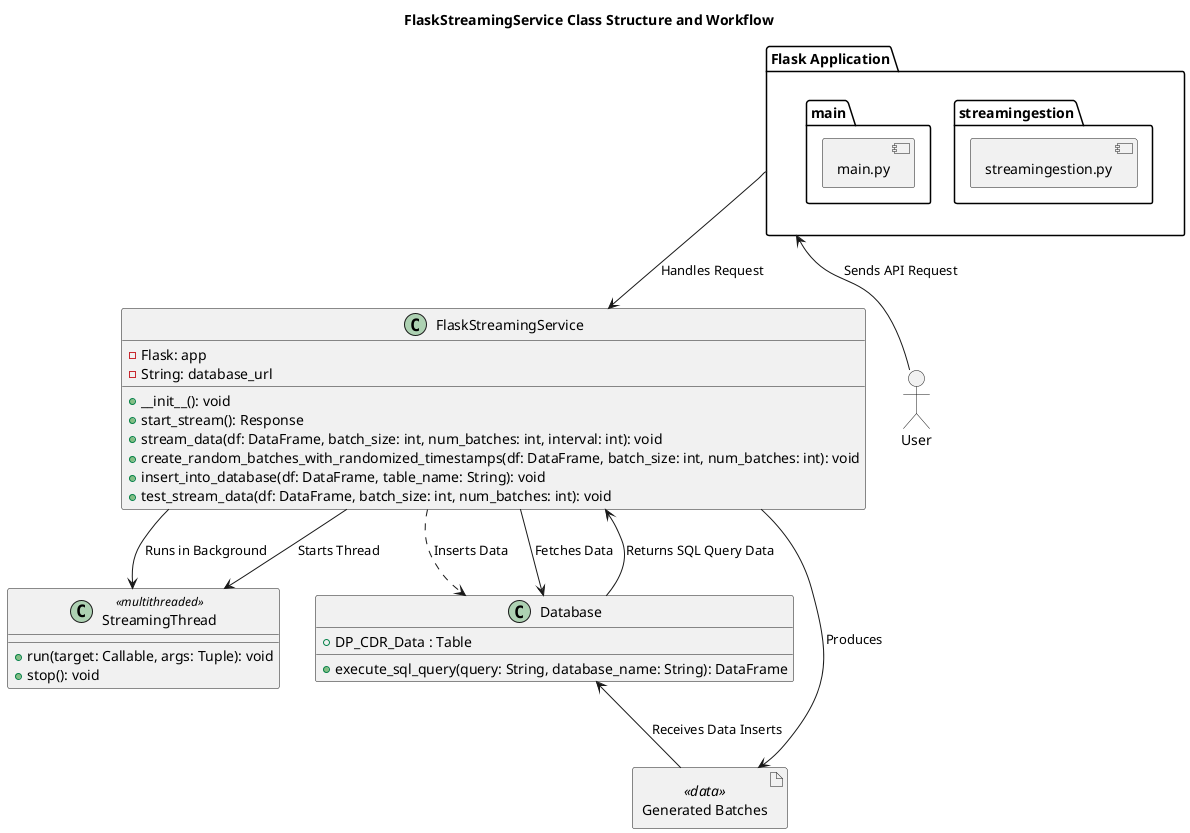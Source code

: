 @startuml
allowmixing
title FlaskStreamingService Class Structure and Workflow

package "Flask Application" {
    component [streamingestion.py]
    component [main.py]
}

class FlaskStreamingService {
    -Flask: app
    -String: database_url

    +__init__(): void
    +start_stream(): Response
    +stream_data(df: DataFrame, batch_size: int, num_batches: int, interval: int): void
    +create_random_batches_with_randomized_timestamps(df: DataFrame, batch_size: int, num_batches: int): void
    +insert_into_database(df: DataFrame, table_name: String): void
    +test_stream_data(df: DataFrame, batch_size: int, num_batches: int): void
}

FlaskStreamingService --> StreamingThread : "Runs in Background"
FlaskStreamingService ..> Database : "Inserts Data"

class Database {
    + execute_sql_query(query: String, database_name: String): DataFrame
    + DP_CDR_Data : Table
}

class StreamingThread <<multithreaded>> {
    + run(target: Callable, args: Tuple): void
    + stop(): void
}

actor User

FlaskStreamingService --> Database : "Fetches Data"
FlaskStreamingService --> StreamingThread : "Starts Thread"

"Flask Application" <-- User : "Sends API Request"
"Flask Application" --> FlaskStreamingService : "Handles Request"

artifact "Generated Batches" <<data>> as generated_batches
FlaskStreamingService --> generated_batches : "Produces"

Database --> FlaskStreamingService : "Returns SQL Query Data"
Database <-- generated_batches : "Receives Data Inserts"

@enduml
